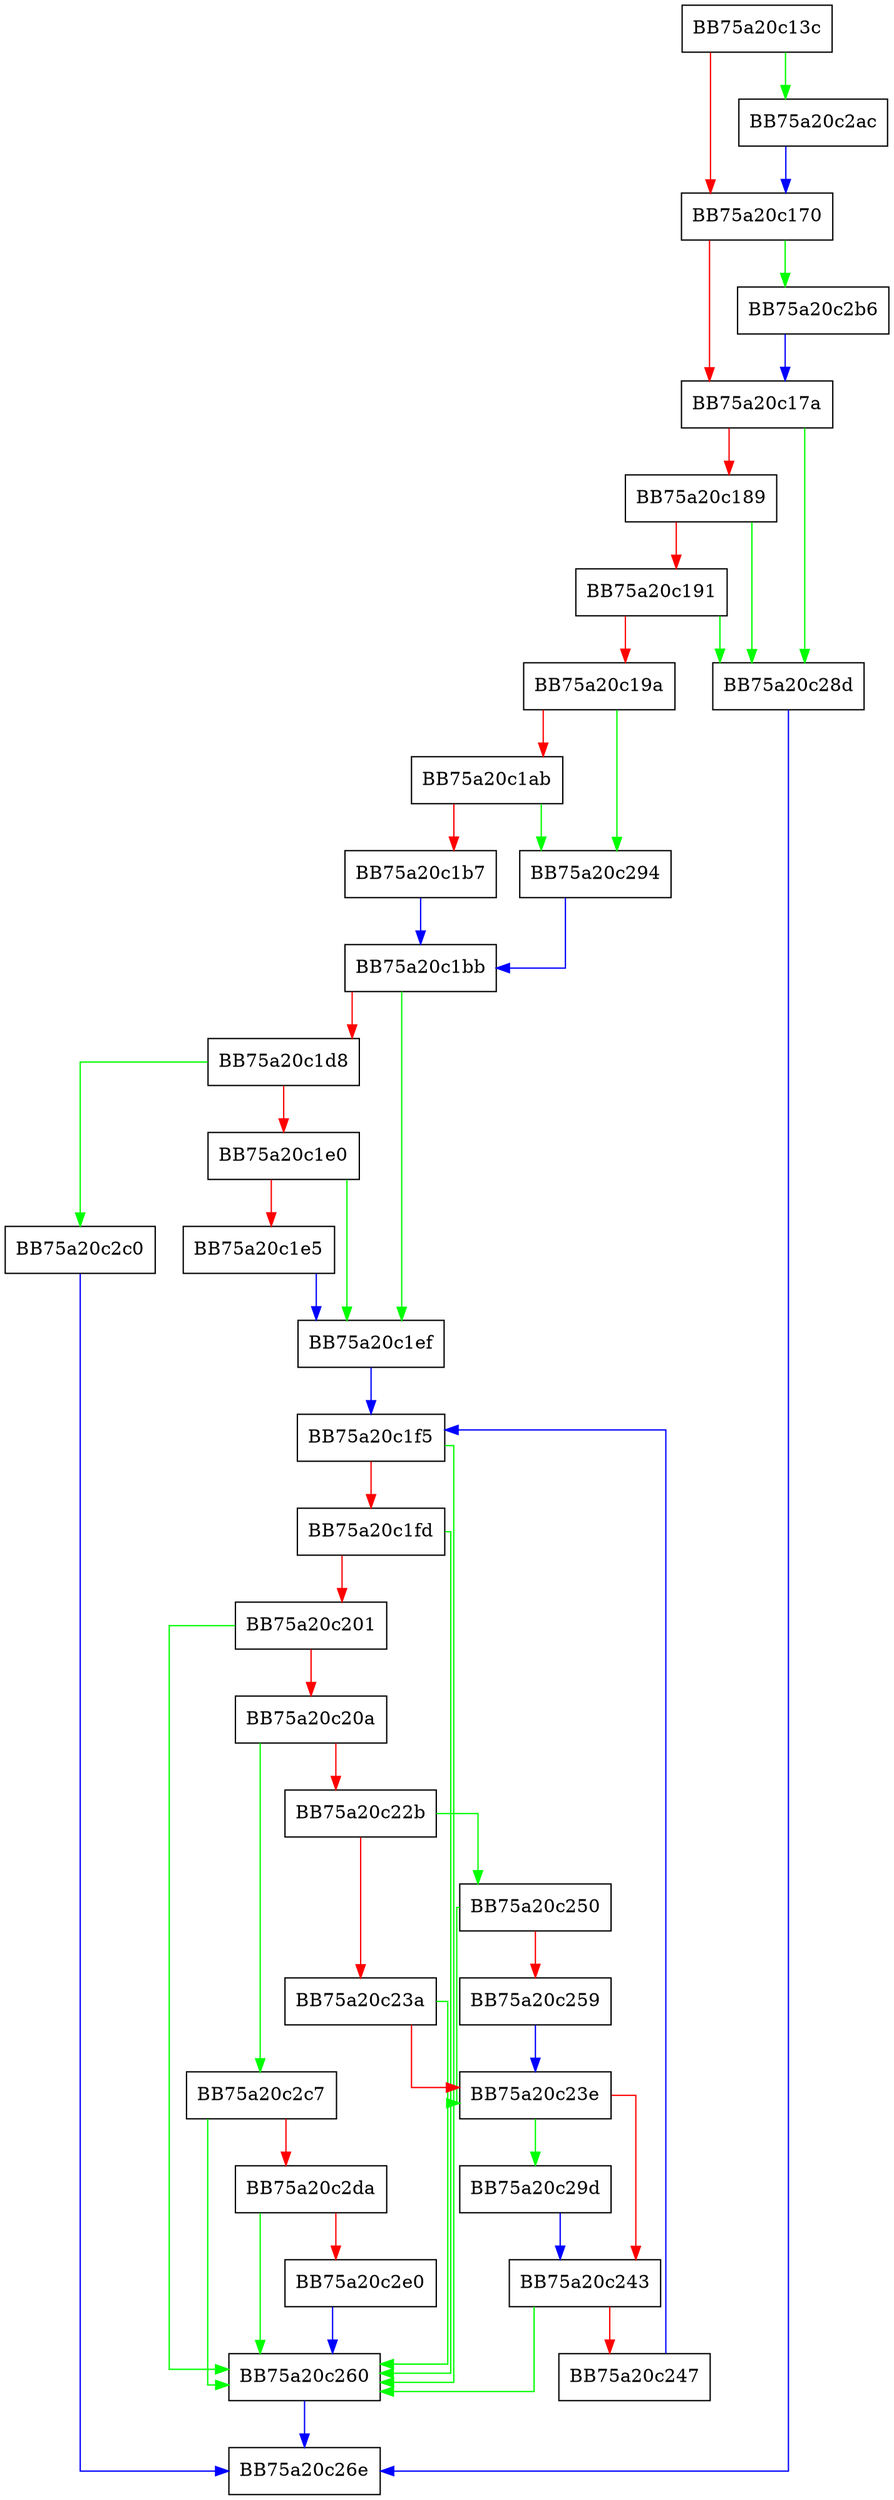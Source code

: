 digraph FillMap {
  node [shape="box"];
  graph [splines=ortho];
  BB75a20c13c -> BB75a20c2ac [color="green"];
  BB75a20c13c -> BB75a20c170 [color="red"];
  BB75a20c170 -> BB75a20c2b6 [color="green"];
  BB75a20c170 -> BB75a20c17a [color="red"];
  BB75a20c17a -> BB75a20c28d [color="green"];
  BB75a20c17a -> BB75a20c189 [color="red"];
  BB75a20c189 -> BB75a20c28d [color="green"];
  BB75a20c189 -> BB75a20c191 [color="red"];
  BB75a20c191 -> BB75a20c28d [color="green"];
  BB75a20c191 -> BB75a20c19a [color="red"];
  BB75a20c19a -> BB75a20c294 [color="green"];
  BB75a20c19a -> BB75a20c1ab [color="red"];
  BB75a20c1ab -> BB75a20c294 [color="green"];
  BB75a20c1ab -> BB75a20c1b7 [color="red"];
  BB75a20c1b7 -> BB75a20c1bb [color="blue"];
  BB75a20c1bb -> BB75a20c1ef [color="green"];
  BB75a20c1bb -> BB75a20c1d8 [color="red"];
  BB75a20c1d8 -> BB75a20c2c0 [color="green"];
  BB75a20c1d8 -> BB75a20c1e0 [color="red"];
  BB75a20c1e0 -> BB75a20c1ef [color="green"];
  BB75a20c1e0 -> BB75a20c1e5 [color="red"];
  BB75a20c1e5 -> BB75a20c1ef [color="blue"];
  BB75a20c1ef -> BB75a20c1f5 [color="blue"];
  BB75a20c1f5 -> BB75a20c260 [color="green"];
  BB75a20c1f5 -> BB75a20c1fd [color="red"];
  BB75a20c1fd -> BB75a20c260 [color="green"];
  BB75a20c1fd -> BB75a20c201 [color="red"];
  BB75a20c201 -> BB75a20c260 [color="green"];
  BB75a20c201 -> BB75a20c20a [color="red"];
  BB75a20c20a -> BB75a20c2c7 [color="green"];
  BB75a20c20a -> BB75a20c22b [color="red"];
  BB75a20c22b -> BB75a20c250 [color="green"];
  BB75a20c22b -> BB75a20c23a [color="red"];
  BB75a20c23a -> BB75a20c260 [color="green"];
  BB75a20c23a -> BB75a20c23e [color="red"];
  BB75a20c23e -> BB75a20c29d [color="green"];
  BB75a20c23e -> BB75a20c243 [color="red"];
  BB75a20c243 -> BB75a20c260 [color="green"];
  BB75a20c243 -> BB75a20c247 [color="red"];
  BB75a20c247 -> BB75a20c1f5 [color="blue"];
  BB75a20c250 -> BB75a20c23e [color="green"];
  BB75a20c250 -> BB75a20c259 [color="red"];
  BB75a20c259 -> BB75a20c23e [color="blue"];
  BB75a20c260 -> BB75a20c26e [color="blue"];
  BB75a20c28d -> BB75a20c26e [color="blue"];
  BB75a20c294 -> BB75a20c1bb [color="blue"];
  BB75a20c29d -> BB75a20c243 [color="blue"];
  BB75a20c2ac -> BB75a20c170 [color="blue"];
  BB75a20c2b6 -> BB75a20c17a [color="blue"];
  BB75a20c2c0 -> BB75a20c26e [color="blue"];
  BB75a20c2c7 -> BB75a20c260 [color="green"];
  BB75a20c2c7 -> BB75a20c2da [color="red"];
  BB75a20c2da -> BB75a20c260 [color="green"];
  BB75a20c2da -> BB75a20c2e0 [color="red"];
  BB75a20c2e0 -> BB75a20c260 [color="blue"];
}